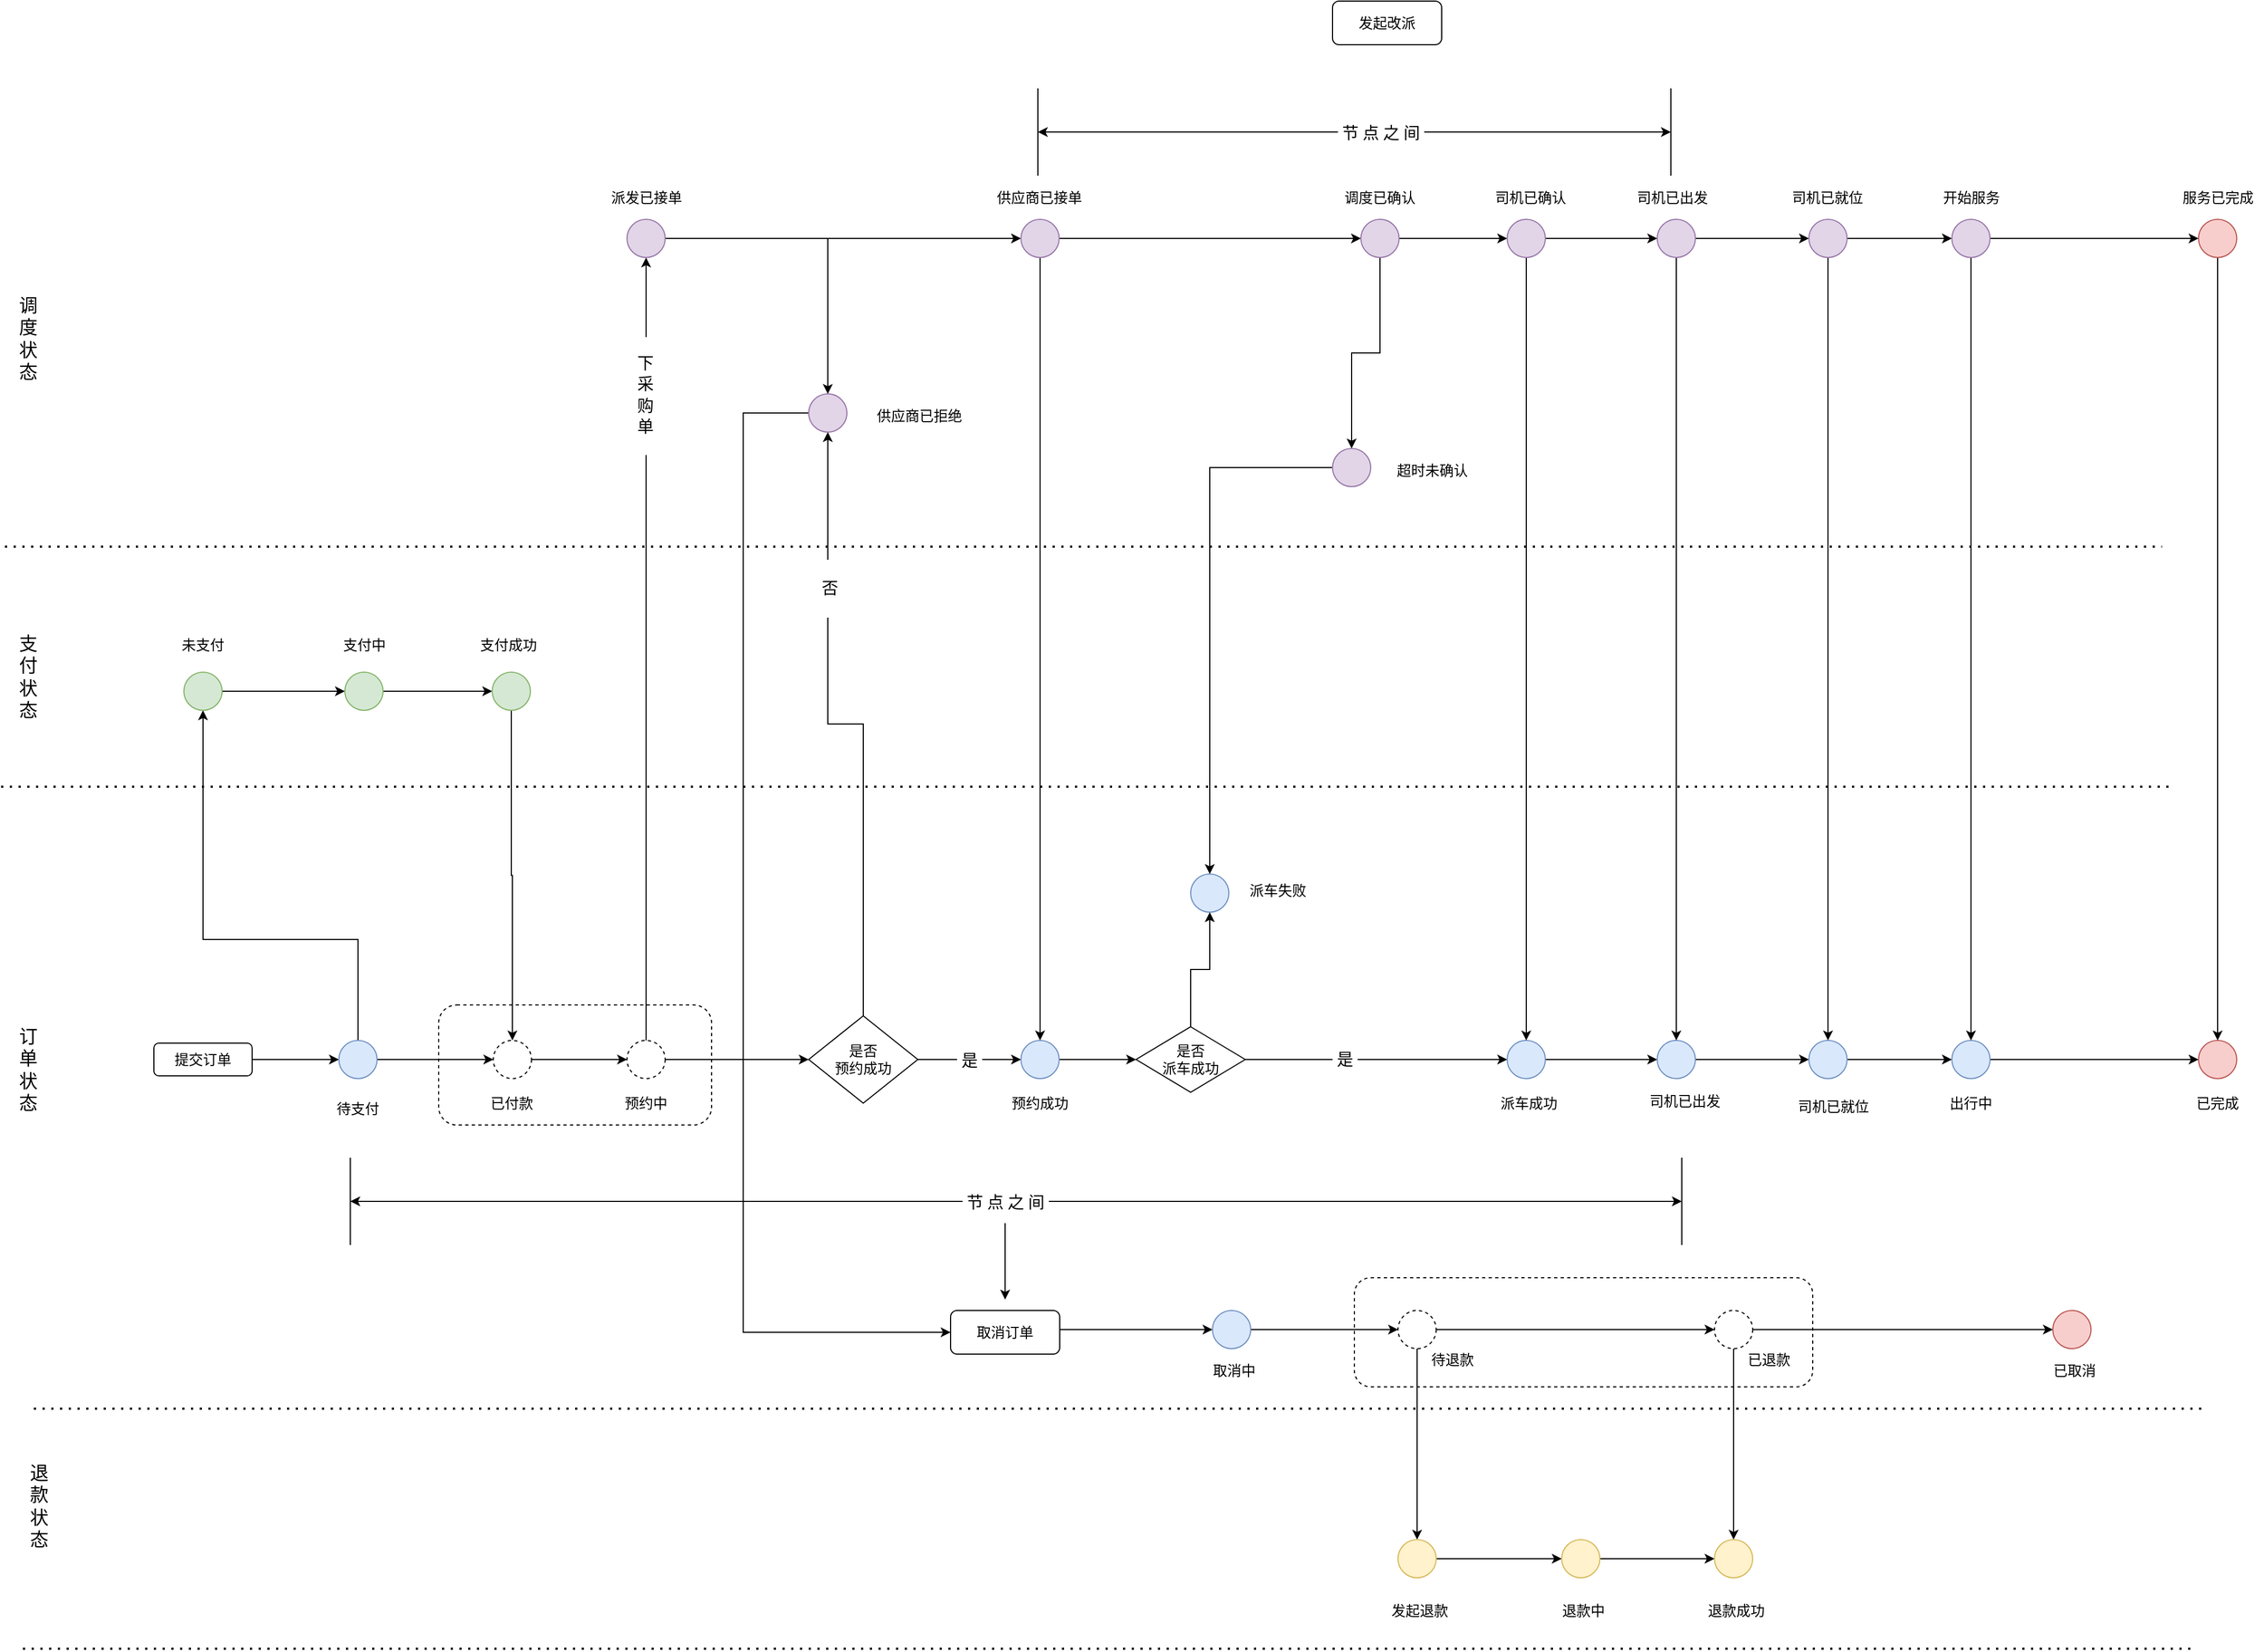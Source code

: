 <mxfile version="20.6.0" type="github">
  <diagram id="PnpnOwg6NZ7rMhOU_OSm" name="第 1 页">
    <mxGraphModel dx="2877" dy="1637" grid="1" gridSize="10" guides="0" tooltips="1" connect="1" arrows="1" fold="1" page="1" pageScale="1" pageWidth="827" pageHeight="1169" math="0" shadow="0">
      <root>
        <mxCell id="0" />
        <mxCell id="1" parent="0" />
        <mxCell id="ntMtaGVzAQOuyrXGlV1f-159" value="" style="rounded=1;whiteSpace=wrap;html=1;dashed=1;fontSize=13;" vertex="1" parent="1">
          <mxGeometry x="1310" y="1180" width="420" height="100" as="geometry" />
        </mxCell>
        <mxCell id="ntMtaGVzAQOuyrXGlV1f-15" value="" style="rounded=1;whiteSpace=wrap;html=1;dashed=1;fontSize=13;" vertex="1" parent="1">
          <mxGeometry x="471" y="930" width="250" height="110" as="geometry" />
        </mxCell>
        <mxCell id="ntMtaGVzAQOuyrXGlV1f-1" value="" style="endArrow=none;dashed=1;html=1;dashPattern=1 3;strokeWidth=2;rounded=0;" edge="1" parent="1">
          <mxGeometry width="50" height="50" relative="1" as="geometry">
            <mxPoint x="73.5" y="510" as="sourcePoint" />
            <mxPoint x="2050" y="510" as="targetPoint" />
          </mxGeometry>
        </mxCell>
        <mxCell id="ntMtaGVzAQOuyrXGlV1f-2" value="" style="endArrow=none;dashed=1;html=1;dashPattern=1 3;strokeWidth=2;rounded=0;" edge="1" parent="1">
          <mxGeometry width="50" height="50" relative="1" as="geometry">
            <mxPoint x="70" y="730" as="sourcePoint" />
            <mxPoint x="2060" y="730" as="targetPoint" />
          </mxGeometry>
        </mxCell>
        <mxCell id="ntMtaGVzAQOuyrXGlV1f-3" value="调度状态" style="text;html=1;strokeColor=none;fillColor=none;align=center;verticalAlign=middle;whiteSpace=wrap;rounded=0;fontSize=17;direction=south;" vertex="1" parent="1">
          <mxGeometry x="80" y="290" width="30" height="60" as="geometry" />
        </mxCell>
        <mxCell id="ntMtaGVzAQOuyrXGlV1f-5" value="支付状态" style="text;html=1;strokeColor=none;fillColor=none;align=center;verticalAlign=middle;whiteSpace=wrap;rounded=0;fontSize=17;direction=south;" vertex="1" parent="1">
          <mxGeometry x="80" y="600" width="30" height="60" as="geometry" />
        </mxCell>
        <mxCell id="ntMtaGVzAQOuyrXGlV1f-6" value="订单状态" style="text;html=1;strokeColor=none;fillColor=none;align=center;verticalAlign=middle;whiteSpace=wrap;rounded=0;fontSize=17;direction=south;" vertex="1" parent="1">
          <mxGeometry x="80" y="960" width="30" height="60" as="geometry" />
        </mxCell>
        <mxCell id="ntMtaGVzAQOuyrXGlV1f-29" style="edgeStyle=orthogonalEdgeStyle;rounded=0;orthogonalLoop=1;jettySize=auto;html=1;exitX=1;exitY=0.5;exitDx=0;exitDy=0;fontSize=13;" edge="1" parent="1" source="ntMtaGVzAQOuyrXGlV1f-8" target="ntMtaGVzAQOuyrXGlV1f-9">
          <mxGeometry relative="1" as="geometry" />
        </mxCell>
        <mxCell id="ntMtaGVzAQOuyrXGlV1f-8" value="提交订单" style="rounded=1;whiteSpace=wrap;html=1;fontSize=13;" vertex="1" parent="1">
          <mxGeometry x="210" y="965" width="90" height="30" as="geometry" />
        </mxCell>
        <mxCell id="ntMtaGVzAQOuyrXGlV1f-30" style="edgeStyle=orthogonalEdgeStyle;rounded=0;orthogonalLoop=1;jettySize=auto;html=1;entryX=0;entryY=0.5;entryDx=0;entryDy=0;fontSize=13;" edge="1" parent="1" source="ntMtaGVzAQOuyrXGlV1f-9" target="ntMtaGVzAQOuyrXGlV1f-11">
          <mxGeometry relative="1" as="geometry" />
        </mxCell>
        <mxCell id="ntMtaGVzAQOuyrXGlV1f-60" style="edgeStyle=orthogonalEdgeStyle;rounded=0;orthogonalLoop=1;jettySize=auto;html=1;entryX=0.5;entryY=1;entryDx=0;entryDy=0;fontSize=15;" edge="1" parent="1" source="ntMtaGVzAQOuyrXGlV1f-9" target="ntMtaGVzAQOuyrXGlV1f-58">
          <mxGeometry relative="1" as="geometry">
            <Array as="points">
              <mxPoint x="397" y="870" />
              <mxPoint x="255" y="870" />
            </Array>
          </mxGeometry>
        </mxCell>
        <mxCell id="ntMtaGVzAQOuyrXGlV1f-9" value="" style="ellipse;whiteSpace=wrap;html=1;aspect=fixed;fontSize=13;fillColor=#dae8fc;strokeColor=#6c8ebf;" vertex="1" parent="1">
          <mxGeometry x="379.5" y="962.5" width="35" height="35" as="geometry" />
        </mxCell>
        <mxCell id="ntMtaGVzAQOuyrXGlV1f-32" style="edgeStyle=orthogonalEdgeStyle;rounded=0;orthogonalLoop=1;jettySize=auto;html=1;entryX=0;entryY=0.5;entryDx=0;entryDy=0;fontSize=13;" edge="1" parent="1" source="ntMtaGVzAQOuyrXGlV1f-11" target="ntMtaGVzAQOuyrXGlV1f-12">
          <mxGeometry relative="1" as="geometry" />
        </mxCell>
        <mxCell id="ntMtaGVzAQOuyrXGlV1f-11" value="" style="ellipse;whiteSpace=wrap;html=1;aspect=fixed;fontSize=13;dashed=1;" vertex="1" parent="1">
          <mxGeometry x="521" y="962.5" width="35" height="35" as="geometry" />
        </mxCell>
        <mxCell id="ntMtaGVzAQOuyrXGlV1f-34" style="edgeStyle=orthogonalEdgeStyle;rounded=0;orthogonalLoop=1;jettySize=auto;html=1;fontSize=13;entryX=0;entryY=0.5;entryDx=0;entryDy=0;" edge="1" parent="1" source="ntMtaGVzAQOuyrXGlV1f-12" target="ntMtaGVzAQOuyrXGlV1f-19">
          <mxGeometry relative="1" as="geometry">
            <mxPoint x="780" y="980.5" as="targetPoint" />
          </mxGeometry>
        </mxCell>
        <mxCell id="ntMtaGVzAQOuyrXGlV1f-72" style="edgeStyle=orthogonalEdgeStyle;rounded=0;orthogonalLoop=1;jettySize=auto;html=1;entryX=0.5;entryY=1;entryDx=0;entryDy=0;fontSize=15;" edge="1" parent="1" source="ntMtaGVzAQOuyrXGlV1f-12" target="ntMtaGVzAQOuyrXGlV1f-70">
          <mxGeometry relative="1" as="geometry" />
        </mxCell>
        <mxCell id="ntMtaGVzAQOuyrXGlV1f-96" value="&lt;p style=&quot;line-height: 130%;&quot;&gt;下&lt;br&gt;采&lt;br&gt;购&lt;br&gt;单&lt;/p&gt;" style="edgeLabel;html=1;align=center;verticalAlign=middle;resizable=0;points=[];fontSize=15;fontFamily=Lucida Console;" vertex="1" connectable="0" parent="ntMtaGVzAQOuyrXGlV1f-72">
          <mxGeometry x="0.652" y="-4" relative="1" as="geometry">
            <mxPoint x="-5" y="1" as="offset" />
          </mxGeometry>
        </mxCell>
        <mxCell id="ntMtaGVzAQOuyrXGlV1f-12" value="" style="ellipse;whiteSpace=wrap;html=1;aspect=fixed;fontSize=13;dashed=1;" vertex="1" parent="1">
          <mxGeometry x="643.5" y="962.5" width="35" height="35" as="geometry" />
        </mxCell>
        <mxCell id="ntMtaGVzAQOuyrXGlV1f-35" style="edgeStyle=orthogonalEdgeStyle;rounded=0;orthogonalLoop=1;jettySize=auto;html=1;entryX=0;entryY=0.5;entryDx=0;entryDy=0;fontSize=13;" edge="1" parent="1" source="ntMtaGVzAQOuyrXGlV1f-19" target="ntMtaGVzAQOuyrXGlV1f-23">
          <mxGeometry relative="1" as="geometry" />
        </mxCell>
        <mxCell id="ntMtaGVzAQOuyrXGlV1f-36" value="&amp;nbsp;是&amp;nbsp;" style="edgeLabel;html=1;align=center;verticalAlign=middle;resizable=0;points=[];fontSize=15;" vertex="1" connectable="0" parent="ntMtaGVzAQOuyrXGlV1f-35">
          <mxGeometry x="-0.32" y="-4" relative="1" as="geometry">
            <mxPoint x="15" y="-4" as="offset" />
          </mxGeometry>
        </mxCell>
        <mxCell id="ntMtaGVzAQOuyrXGlV1f-118" style="edgeStyle=orthogonalEdgeStyle;rounded=0;orthogonalLoop=1;jettySize=auto;html=1;entryX=0.5;entryY=1;entryDx=0;entryDy=0;fontFamily=Lucida Console;fontSize=15;" edge="1" parent="1" source="ntMtaGVzAQOuyrXGlV1f-19" target="ntMtaGVzAQOuyrXGlV1f-117">
          <mxGeometry relative="1" as="geometry" />
        </mxCell>
        <mxCell id="ntMtaGVzAQOuyrXGlV1f-120" value="&lt;p style=&quot;line-height: 150%;&quot;&gt;否&lt;/p&gt;" style="edgeLabel;html=1;align=center;verticalAlign=middle;resizable=0;points=[];fontSize=15;fontFamily=Lucida Console;" vertex="1" connectable="0" parent="ntMtaGVzAQOuyrXGlV1f-118">
          <mxGeometry x="0.203" y="-1" relative="1" as="geometry">
            <mxPoint y="-83" as="offset" />
          </mxGeometry>
        </mxCell>
        <mxCell id="ntMtaGVzAQOuyrXGlV1f-19" value="是否&lt;br&gt;预约成功" style="rhombus;whiteSpace=wrap;html=1;fontSize=13;" vertex="1" parent="1">
          <mxGeometry x="810" y="940" width="100" height="80" as="geometry" />
        </mxCell>
        <mxCell id="ntMtaGVzAQOuyrXGlV1f-38" value="" style="edgeStyle=orthogonalEdgeStyle;rounded=0;orthogonalLoop=1;jettySize=auto;html=1;fontSize=15;entryX=0;entryY=0.5;entryDx=0;entryDy=0;" edge="1" parent="1" source="ntMtaGVzAQOuyrXGlV1f-23" target="ntMtaGVzAQOuyrXGlV1f-39">
          <mxGeometry relative="1" as="geometry">
            <mxPoint x="1127" y="980" as="targetPoint" />
          </mxGeometry>
        </mxCell>
        <mxCell id="ntMtaGVzAQOuyrXGlV1f-23" value="" style="ellipse;whiteSpace=wrap;html=1;aspect=fixed;fontSize=13;fillColor=#dae8fc;strokeColor=#6c8ebf;" vertex="1" parent="1">
          <mxGeometry x="1004.5" y="962.5" width="35" height="35" as="geometry" />
        </mxCell>
        <mxCell id="ntMtaGVzAQOuyrXGlV1f-25" value="待支付" style="text;html=1;strokeColor=none;fillColor=none;align=center;verticalAlign=middle;whiteSpace=wrap;rounded=0;fontSize=13;" vertex="1" parent="1">
          <mxGeometry x="367" y="1010" width="60" height="30" as="geometry" />
        </mxCell>
        <mxCell id="ntMtaGVzAQOuyrXGlV1f-26" value="已付款" style="text;html=1;strokeColor=none;fillColor=none;align=center;verticalAlign=middle;whiteSpace=wrap;rounded=0;fontSize=13;" vertex="1" parent="1">
          <mxGeometry x="507.5" y="1005" width="60" height="30" as="geometry" />
        </mxCell>
        <mxCell id="ntMtaGVzAQOuyrXGlV1f-27" value="预约中" style="text;html=1;strokeColor=none;fillColor=none;align=center;verticalAlign=middle;whiteSpace=wrap;rounded=0;fontSize=13;" vertex="1" parent="1">
          <mxGeometry x="631" y="1005" width="60" height="30" as="geometry" />
        </mxCell>
        <mxCell id="ntMtaGVzAQOuyrXGlV1f-28" value="预约成功" style="text;html=1;strokeColor=none;fillColor=none;align=center;verticalAlign=middle;whiteSpace=wrap;rounded=0;fontSize=13;" vertex="1" parent="1">
          <mxGeometry x="992" y="1005" width="60" height="30" as="geometry" />
        </mxCell>
        <mxCell id="ntMtaGVzAQOuyrXGlV1f-42" style="edgeStyle=orthogonalEdgeStyle;rounded=0;orthogonalLoop=1;jettySize=auto;html=1;exitX=1;exitY=0.5;exitDx=0;exitDy=0;entryX=0;entryY=0.5;entryDx=0;entryDy=0;fontSize=15;" edge="1" parent="1" source="ntMtaGVzAQOuyrXGlV1f-39" target="ntMtaGVzAQOuyrXGlV1f-40">
          <mxGeometry relative="1" as="geometry">
            <Array as="points">
              <mxPoint x="1280" y="980" />
              <mxPoint x="1280" y="980" />
            </Array>
          </mxGeometry>
        </mxCell>
        <mxCell id="ntMtaGVzAQOuyrXGlV1f-57" value="&amp;nbsp;是&amp;nbsp;" style="edgeLabel;html=1;align=center;verticalAlign=middle;resizable=0;points=[];fontSize=15;" vertex="1" connectable="0" parent="ntMtaGVzAQOuyrXGlV1f-42">
          <mxGeometry x="-0.242" y="1" relative="1" as="geometry">
            <mxPoint as="offset" />
          </mxGeometry>
        </mxCell>
        <mxCell id="ntMtaGVzAQOuyrXGlV1f-172" value="" style="edgeStyle=orthogonalEdgeStyle;rounded=0;orthogonalLoop=1;jettySize=auto;html=1;fontFamily=Lucida Console;fontSize=15;entryX=0.5;entryY=1;entryDx=0;entryDy=0;" edge="1" parent="1" source="ntMtaGVzAQOuyrXGlV1f-39" target="ntMtaGVzAQOuyrXGlV1f-165">
          <mxGeometry relative="1" as="geometry">
            <mxPoint x="1170" y="930" as="targetPoint" />
          </mxGeometry>
        </mxCell>
        <mxCell id="ntMtaGVzAQOuyrXGlV1f-39" value="是否&lt;br&gt;派车成功" style="rhombus;whiteSpace=wrap;html=1;fontSize=13;" vertex="1" parent="1">
          <mxGeometry x="1110" y="950" width="100" height="60" as="geometry" />
        </mxCell>
        <mxCell id="ntMtaGVzAQOuyrXGlV1f-53" style="edgeStyle=orthogonalEdgeStyle;rounded=0;orthogonalLoop=1;jettySize=auto;html=1;entryX=0;entryY=0.5;entryDx=0;entryDy=0;fontSize=15;" edge="1" parent="1" source="ntMtaGVzAQOuyrXGlV1f-40" target="ntMtaGVzAQOuyrXGlV1f-45">
          <mxGeometry relative="1" as="geometry" />
        </mxCell>
        <mxCell id="ntMtaGVzAQOuyrXGlV1f-40" value="" style="ellipse;whiteSpace=wrap;html=1;aspect=fixed;fontSize=13;fillColor=#dae8fc;strokeColor=#6c8ebf;" vertex="1" parent="1">
          <mxGeometry x="1450" y="962.5" width="35" height="35" as="geometry" />
        </mxCell>
        <mxCell id="ntMtaGVzAQOuyrXGlV1f-41" value="派车成功" style="text;html=1;strokeColor=none;fillColor=none;align=center;verticalAlign=middle;whiteSpace=wrap;rounded=0;fontSize=13;" vertex="1" parent="1">
          <mxGeometry x="1440" y="1005" width="60" height="30" as="geometry" />
        </mxCell>
        <mxCell id="ntMtaGVzAQOuyrXGlV1f-54" style="edgeStyle=orthogonalEdgeStyle;rounded=0;orthogonalLoop=1;jettySize=auto;html=1;entryX=0;entryY=0.5;entryDx=0;entryDy=0;fontSize=15;" edge="1" parent="1" source="ntMtaGVzAQOuyrXGlV1f-45" target="ntMtaGVzAQOuyrXGlV1f-47">
          <mxGeometry relative="1" as="geometry" />
        </mxCell>
        <mxCell id="ntMtaGVzAQOuyrXGlV1f-45" value="" style="ellipse;whiteSpace=wrap;html=1;aspect=fixed;fontSize=13;fillColor=#dae8fc;strokeColor=#6c8ebf;" vertex="1" parent="1">
          <mxGeometry x="1587.5" y="962.5" width="35" height="35" as="geometry" />
        </mxCell>
        <mxCell id="ntMtaGVzAQOuyrXGlV1f-46" value="司机已出发" style="text;html=1;strokeColor=none;fillColor=none;align=center;verticalAlign=middle;whiteSpace=wrap;rounded=0;fontSize=13;" vertex="1" parent="1">
          <mxGeometry x="1575" y="1005" width="76" height="25" as="geometry" />
        </mxCell>
        <mxCell id="ntMtaGVzAQOuyrXGlV1f-55" style="edgeStyle=orthogonalEdgeStyle;rounded=0;orthogonalLoop=1;jettySize=auto;html=1;entryX=0;entryY=0.5;entryDx=0;entryDy=0;fontSize=15;" edge="1" parent="1" source="ntMtaGVzAQOuyrXGlV1f-47" target="ntMtaGVzAQOuyrXGlV1f-49">
          <mxGeometry relative="1" as="geometry" />
        </mxCell>
        <mxCell id="ntMtaGVzAQOuyrXGlV1f-47" value="" style="ellipse;whiteSpace=wrap;html=1;aspect=fixed;fontSize=13;fillColor=#dae8fc;strokeColor=#6c8ebf;" vertex="1" parent="1">
          <mxGeometry x="1726.5" y="962.5" width="35" height="35" as="geometry" />
        </mxCell>
        <mxCell id="ntMtaGVzAQOuyrXGlV1f-48" value="司机已就位" style="text;html=1;strokeColor=none;fillColor=none;align=center;verticalAlign=middle;whiteSpace=wrap;rounded=0;fontSize=13;" vertex="1" parent="1">
          <mxGeometry x="1714" y="1005" width="70" height="35" as="geometry" />
        </mxCell>
        <mxCell id="ntMtaGVzAQOuyrXGlV1f-56" style="edgeStyle=orthogonalEdgeStyle;rounded=0;orthogonalLoop=1;jettySize=auto;html=1;entryX=0;entryY=0.5;entryDx=0;entryDy=0;fontSize=15;" edge="1" parent="1" source="ntMtaGVzAQOuyrXGlV1f-49" target="ntMtaGVzAQOuyrXGlV1f-51">
          <mxGeometry relative="1" as="geometry" />
        </mxCell>
        <mxCell id="ntMtaGVzAQOuyrXGlV1f-49" value="" style="ellipse;whiteSpace=wrap;html=1;aspect=fixed;fontSize=13;fillColor=#dae8fc;strokeColor=#6c8ebf;" vertex="1" parent="1">
          <mxGeometry x="1857.5" y="962.5" width="35" height="35" as="geometry" />
        </mxCell>
        <mxCell id="ntMtaGVzAQOuyrXGlV1f-50" value="出行中" style="text;html=1;strokeColor=none;fillColor=none;align=center;verticalAlign=middle;whiteSpace=wrap;rounded=0;fontSize=13;" vertex="1" parent="1">
          <mxGeometry x="1845" y="1005" width="60" height="30" as="geometry" />
        </mxCell>
        <mxCell id="ntMtaGVzAQOuyrXGlV1f-51" value="" style="ellipse;whiteSpace=wrap;html=1;aspect=fixed;fontSize=13;fillColor=#f8cecc;strokeColor=#b85450;" vertex="1" parent="1">
          <mxGeometry x="2083.5" y="962.5" width="35" height="35" as="geometry" />
        </mxCell>
        <mxCell id="ntMtaGVzAQOuyrXGlV1f-52" value="已完成" style="text;html=1;strokeColor=none;fillColor=none;align=center;verticalAlign=middle;whiteSpace=wrap;rounded=0;fontSize=13;" vertex="1" parent="1">
          <mxGeometry x="2071" y="1005" width="60" height="30" as="geometry" />
        </mxCell>
        <mxCell id="ntMtaGVzAQOuyrXGlV1f-67" style="edgeStyle=orthogonalEdgeStyle;rounded=0;orthogonalLoop=1;jettySize=auto;html=1;exitX=1;exitY=0.5;exitDx=0;exitDy=0;entryX=0;entryY=0.5;entryDx=0;entryDy=0;fontSize=15;" edge="1" parent="1" source="ntMtaGVzAQOuyrXGlV1f-58" target="ntMtaGVzAQOuyrXGlV1f-63">
          <mxGeometry relative="1" as="geometry" />
        </mxCell>
        <mxCell id="ntMtaGVzAQOuyrXGlV1f-58" value="" style="ellipse;whiteSpace=wrap;html=1;aspect=fixed;fontSize=13;fillColor=#d5e8d4;strokeColor=#82b366;" vertex="1" parent="1">
          <mxGeometry x="237.5" y="625" width="35" height="35" as="geometry" />
        </mxCell>
        <mxCell id="ntMtaGVzAQOuyrXGlV1f-59" value="未支付" style="text;html=1;strokeColor=none;fillColor=none;align=center;verticalAlign=middle;whiteSpace=wrap;rounded=0;fontSize=13;" vertex="1" parent="1">
          <mxGeometry x="225" y="585" width="60" height="30" as="geometry" />
        </mxCell>
        <mxCell id="ntMtaGVzAQOuyrXGlV1f-68" style="edgeStyle=orthogonalEdgeStyle;rounded=0;orthogonalLoop=1;jettySize=auto;html=1;entryX=0;entryY=0.5;entryDx=0;entryDy=0;fontSize=15;" edge="1" parent="1" source="ntMtaGVzAQOuyrXGlV1f-63" target="ntMtaGVzAQOuyrXGlV1f-64">
          <mxGeometry relative="1" as="geometry" />
        </mxCell>
        <mxCell id="ntMtaGVzAQOuyrXGlV1f-63" value="" style="ellipse;whiteSpace=wrap;html=1;aspect=fixed;fontSize=13;fillColor=#d5e8d4;strokeColor=#82b366;" vertex="1" parent="1">
          <mxGeometry x="385" y="625" width="35" height="35" as="geometry" />
        </mxCell>
        <mxCell id="ntMtaGVzAQOuyrXGlV1f-69" style="edgeStyle=orthogonalEdgeStyle;rounded=0;orthogonalLoop=1;jettySize=auto;html=1;entryX=0.5;entryY=0;entryDx=0;entryDy=0;fontSize=15;" edge="1" parent="1" source="ntMtaGVzAQOuyrXGlV1f-64" target="ntMtaGVzAQOuyrXGlV1f-11">
          <mxGeometry relative="1" as="geometry" />
        </mxCell>
        <mxCell id="ntMtaGVzAQOuyrXGlV1f-64" value="" style="ellipse;whiteSpace=wrap;html=1;aspect=fixed;fontSize=13;fillColor=#d5e8d4;strokeColor=#82b366;" vertex="1" parent="1">
          <mxGeometry x="520" y="625" width="35" height="35" as="geometry" />
        </mxCell>
        <mxCell id="ntMtaGVzAQOuyrXGlV1f-65" value="支付中" style="text;html=1;strokeColor=none;fillColor=none;align=center;verticalAlign=middle;whiteSpace=wrap;rounded=0;fontSize=13;" vertex="1" parent="1">
          <mxGeometry x="372.5" y="585" width="60" height="30" as="geometry" />
        </mxCell>
        <mxCell id="ntMtaGVzAQOuyrXGlV1f-66" value="支付成功" style="text;html=1;strokeColor=none;fillColor=none;align=center;verticalAlign=middle;whiteSpace=wrap;rounded=0;fontSize=13;" vertex="1" parent="1">
          <mxGeometry x="505" y="585" width="60" height="30" as="geometry" />
        </mxCell>
        <mxCell id="ntMtaGVzAQOuyrXGlV1f-98" style="edgeStyle=orthogonalEdgeStyle;rounded=0;orthogonalLoop=1;jettySize=auto;html=1;exitX=1;exitY=0.5;exitDx=0;exitDy=0;entryX=0;entryY=0.5;entryDx=0;entryDy=0;fontFamily=Lucida Console;fontSize=15;" edge="1" parent="1" source="ntMtaGVzAQOuyrXGlV1f-70" target="ntMtaGVzAQOuyrXGlV1f-75">
          <mxGeometry relative="1" as="geometry" />
        </mxCell>
        <mxCell id="ntMtaGVzAQOuyrXGlV1f-119" style="edgeStyle=orthogonalEdgeStyle;rounded=0;orthogonalLoop=1;jettySize=auto;html=1;fontFamily=Lucida Console;fontSize=15;" edge="1" parent="1" source="ntMtaGVzAQOuyrXGlV1f-70" target="ntMtaGVzAQOuyrXGlV1f-117">
          <mxGeometry relative="1" as="geometry" />
        </mxCell>
        <mxCell id="ntMtaGVzAQOuyrXGlV1f-70" value="" style="ellipse;whiteSpace=wrap;html=1;aspect=fixed;fontSize=13;fillColor=#e1d5e7;strokeColor=#9673a6;" vertex="1" parent="1">
          <mxGeometry x="643.5" y="210" width="35" height="35" as="geometry" />
        </mxCell>
        <mxCell id="ntMtaGVzAQOuyrXGlV1f-78" style="edgeStyle=orthogonalEdgeStyle;rounded=0;orthogonalLoop=1;jettySize=auto;html=1;fontSize=17;" edge="1" parent="1" source="ntMtaGVzAQOuyrXGlV1f-75" target="ntMtaGVzAQOuyrXGlV1f-23">
          <mxGeometry relative="1" as="geometry" />
        </mxCell>
        <mxCell id="ntMtaGVzAQOuyrXGlV1f-99" style="edgeStyle=orthogonalEdgeStyle;rounded=0;orthogonalLoop=1;jettySize=auto;html=1;entryX=0;entryY=0.5;entryDx=0;entryDy=0;fontFamily=Lucida Console;fontSize=15;" edge="1" parent="1" source="ntMtaGVzAQOuyrXGlV1f-75" target="ntMtaGVzAQOuyrXGlV1f-79">
          <mxGeometry relative="1" as="geometry" />
        </mxCell>
        <mxCell id="ntMtaGVzAQOuyrXGlV1f-75" value="" style="ellipse;whiteSpace=wrap;html=1;aspect=fixed;fontSize=13;fillColor=#e1d5e7;strokeColor=#9673a6;" vertex="1" parent="1">
          <mxGeometry x="1004.5" y="210" width="35" height="35" as="geometry" />
        </mxCell>
        <mxCell id="ntMtaGVzAQOuyrXGlV1f-175" style="edgeStyle=orthogonalEdgeStyle;rounded=0;orthogonalLoop=1;jettySize=auto;html=1;entryX=0.5;entryY=0;entryDx=0;entryDy=0;fontFamily=Lucida Console;fontSize=15;" edge="1" parent="1" source="ntMtaGVzAQOuyrXGlV1f-79" target="ntMtaGVzAQOuyrXGlV1f-174">
          <mxGeometry relative="1" as="geometry" />
        </mxCell>
        <mxCell id="ntMtaGVzAQOuyrXGlV1f-186" style="edgeStyle=orthogonalEdgeStyle;rounded=0;orthogonalLoop=1;jettySize=auto;html=1;entryX=0;entryY=0.5;entryDx=0;entryDy=0;fontFamily=Lucida Console;fontSize=15;" edge="1" parent="1" source="ntMtaGVzAQOuyrXGlV1f-79" target="ntMtaGVzAQOuyrXGlV1f-183">
          <mxGeometry relative="1" as="geometry" />
        </mxCell>
        <mxCell id="ntMtaGVzAQOuyrXGlV1f-79" value="" style="ellipse;whiteSpace=wrap;html=1;aspect=fixed;fontSize=13;fillColor=#e1d5e7;strokeColor=#9673a6;" vertex="1" parent="1">
          <mxGeometry x="1316" y="210" width="35" height="35" as="geometry" />
        </mxCell>
        <mxCell id="ntMtaGVzAQOuyrXGlV1f-91" style="edgeStyle=orthogonalEdgeStyle;rounded=0;orthogonalLoop=1;jettySize=auto;html=1;entryX=0.5;entryY=0;entryDx=0;entryDy=0;fontSize=17;" edge="1" parent="1" source="ntMtaGVzAQOuyrXGlV1f-80" target="ntMtaGVzAQOuyrXGlV1f-45">
          <mxGeometry relative="1" as="geometry" />
        </mxCell>
        <mxCell id="ntMtaGVzAQOuyrXGlV1f-101" style="edgeStyle=orthogonalEdgeStyle;rounded=0;orthogonalLoop=1;jettySize=auto;html=1;fontFamily=Lucida Console;fontSize=15;" edge="1" parent="1" source="ntMtaGVzAQOuyrXGlV1f-80" target="ntMtaGVzAQOuyrXGlV1f-81">
          <mxGeometry relative="1" as="geometry" />
        </mxCell>
        <mxCell id="ntMtaGVzAQOuyrXGlV1f-80" value="" style="ellipse;whiteSpace=wrap;html=1;aspect=fixed;fontSize=13;fillColor=#e1d5e7;strokeColor=#9673a6;" vertex="1" parent="1">
          <mxGeometry x="1587.5" y="210" width="35" height="35" as="geometry" />
        </mxCell>
        <mxCell id="ntMtaGVzAQOuyrXGlV1f-92" style="edgeStyle=orthogonalEdgeStyle;rounded=0;orthogonalLoop=1;jettySize=auto;html=1;entryX=0.5;entryY=0;entryDx=0;entryDy=0;fontSize=17;" edge="1" parent="1" source="ntMtaGVzAQOuyrXGlV1f-81" target="ntMtaGVzAQOuyrXGlV1f-47">
          <mxGeometry relative="1" as="geometry" />
        </mxCell>
        <mxCell id="ntMtaGVzAQOuyrXGlV1f-102" style="edgeStyle=orthogonalEdgeStyle;rounded=0;orthogonalLoop=1;jettySize=auto;html=1;entryX=0;entryY=0.5;entryDx=0;entryDy=0;fontFamily=Lucida Console;fontSize=15;" edge="1" parent="1" source="ntMtaGVzAQOuyrXGlV1f-81" target="ntMtaGVzAQOuyrXGlV1f-82">
          <mxGeometry relative="1" as="geometry" />
        </mxCell>
        <mxCell id="ntMtaGVzAQOuyrXGlV1f-81" value="" style="ellipse;whiteSpace=wrap;html=1;aspect=fixed;fontSize=13;fillColor=#e1d5e7;strokeColor=#9673a6;" vertex="1" parent="1">
          <mxGeometry x="1726.5" y="210" width="35" height="35" as="geometry" />
        </mxCell>
        <mxCell id="ntMtaGVzAQOuyrXGlV1f-93" style="edgeStyle=orthogonalEdgeStyle;rounded=0;orthogonalLoop=1;jettySize=auto;html=1;entryX=0.5;entryY=0;entryDx=0;entryDy=0;fontSize=17;" edge="1" parent="1" source="ntMtaGVzAQOuyrXGlV1f-82" target="ntMtaGVzAQOuyrXGlV1f-49">
          <mxGeometry relative="1" as="geometry" />
        </mxCell>
        <mxCell id="ntMtaGVzAQOuyrXGlV1f-103" style="edgeStyle=orthogonalEdgeStyle;rounded=0;orthogonalLoop=1;jettySize=auto;html=1;entryX=0;entryY=0.5;entryDx=0;entryDy=0;fontFamily=Lucida Console;fontSize=15;" edge="1" parent="1" source="ntMtaGVzAQOuyrXGlV1f-82" target="ntMtaGVzAQOuyrXGlV1f-83">
          <mxGeometry relative="1" as="geometry" />
        </mxCell>
        <mxCell id="ntMtaGVzAQOuyrXGlV1f-82" value="" style="ellipse;whiteSpace=wrap;html=1;aspect=fixed;fontSize=13;fillColor=#e1d5e7;strokeColor=#9673a6;" vertex="1" parent="1">
          <mxGeometry x="1857.5" y="210" width="35" height="35" as="geometry" />
        </mxCell>
        <mxCell id="ntMtaGVzAQOuyrXGlV1f-94" style="edgeStyle=orthogonalEdgeStyle;rounded=0;orthogonalLoop=1;jettySize=auto;html=1;entryX=0.5;entryY=0;entryDx=0;entryDy=0;fontSize=17;" edge="1" parent="1" source="ntMtaGVzAQOuyrXGlV1f-83" target="ntMtaGVzAQOuyrXGlV1f-51">
          <mxGeometry relative="1" as="geometry" />
        </mxCell>
        <mxCell id="ntMtaGVzAQOuyrXGlV1f-83" value="" style="ellipse;whiteSpace=wrap;html=1;aspect=fixed;fontSize=13;fillColor=#f8cecc;strokeColor=#b85450;" vertex="1" parent="1">
          <mxGeometry x="2083.5" y="210" width="35" height="35" as="geometry" />
        </mxCell>
        <mxCell id="ntMtaGVzAQOuyrXGlV1f-85" value="调度已确认" style="text;html=1;strokeColor=none;fillColor=none;align=center;verticalAlign=middle;whiteSpace=wrap;rounded=0;fontSize=13;" vertex="1" parent="1">
          <mxGeometry x="1292.25" y="180" width="82.5" height="20" as="geometry" />
        </mxCell>
        <mxCell id="ntMtaGVzAQOuyrXGlV1f-86" value="司机已出发" style="text;html=1;strokeColor=none;fillColor=none;align=center;verticalAlign=middle;whiteSpace=wrap;rounded=0;fontSize=13;" vertex="1" parent="1">
          <mxGeometry x="1560" y="180" width="82.5" height="20" as="geometry" />
        </mxCell>
        <mxCell id="ntMtaGVzAQOuyrXGlV1f-87" value="司机已就位" style="text;html=1;strokeColor=none;fillColor=none;align=center;verticalAlign=middle;whiteSpace=wrap;rounded=0;fontSize=13;" vertex="1" parent="1">
          <mxGeometry x="1701.5" y="180" width="82.5" height="20" as="geometry" />
        </mxCell>
        <mxCell id="ntMtaGVzAQOuyrXGlV1f-88" value="开始服务" style="text;html=1;strokeColor=none;fillColor=none;align=center;verticalAlign=middle;whiteSpace=wrap;rounded=0;fontSize=13;" vertex="1" parent="1">
          <mxGeometry x="1833.75" y="180" width="82.5" height="20" as="geometry" />
        </mxCell>
        <mxCell id="ntMtaGVzAQOuyrXGlV1f-89" value="服务已完成" style="text;html=1;strokeColor=none;fillColor=none;align=center;verticalAlign=middle;whiteSpace=wrap;rounded=0;fontSize=13;" vertex="1" parent="1">
          <mxGeometry x="2059.75" y="180" width="82.5" height="20" as="geometry" />
        </mxCell>
        <mxCell id="ntMtaGVzAQOuyrXGlV1f-97" value="派发已接单" style="text;html=1;strokeColor=none;fillColor=none;align=center;verticalAlign=middle;whiteSpace=wrap;rounded=0;fontSize=13;fontFamily=Lucida Console;" vertex="1" parent="1">
          <mxGeometry x="620" y="180" width="82.5" height="20" as="geometry" />
        </mxCell>
        <mxCell id="ntMtaGVzAQOuyrXGlV1f-105" value="供应商已接单" style="text;html=1;strokeColor=none;fillColor=none;align=center;verticalAlign=middle;whiteSpace=wrap;rounded=0;fontSize=13;fontFamily=Lucida Console;" vertex="1" parent="1">
          <mxGeometry x="980" y="180" width="82.5" height="20" as="geometry" />
        </mxCell>
        <mxCell id="ntMtaGVzAQOuyrXGlV1f-108" value="供应商已拒绝" style="text;html=1;strokeColor=none;fillColor=none;align=center;verticalAlign=middle;whiteSpace=wrap;rounded=0;fontSize=13;fontFamily=Lucida Console;" vertex="1" parent="1">
          <mxGeometry x="870" y="380" width="82.5" height="20" as="geometry" />
        </mxCell>
        <mxCell id="ntMtaGVzAQOuyrXGlV1f-122" style="edgeStyle=orthogonalEdgeStyle;rounded=0;orthogonalLoop=1;jettySize=auto;html=1;fontFamily=Lucida Console;fontSize=15;entryX=0;entryY=0.5;entryDx=0;entryDy=0;" edge="1" parent="1" source="ntMtaGVzAQOuyrXGlV1f-117" target="ntMtaGVzAQOuyrXGlV1f-127">
          <mxGeometry relative="1" as="geometry">
            <mxPoint x="758" y="1190" as="targetPoint" />
            <Array as="points">
              <mxPoint x="750" y="388" />
              <mxPoint x="750" y="1230" />
            </Array>
          </mxGeometry>
        </mxCell>
        <mxCell id="ntMtaGVzAQOuyrXGlV1f-117" value="" style="ellipse;whiteSpace=wrap;html=1;aspect=fixed;fontSize=13;fillColor=#e1d5e7;strokeColor=#9673a6;" vertex="1" parent="1">
          <mxGeometry x="810" y="370" width="35" height="35" as="geometry" />
        </mxCell>
        <mxCell id="ntMtaGVzAQOuyrXGlV1f-123" value="" style="endArrow=none;html=1;rounded=0;fontFamily=Lucida Console;fontSize=15;" edge="1" parent="1">
          <mxGeometry width="50" height="50" relative="1" as="geometry">
            <mxPoint x="390" y="1150" as="sourcePoint" />
            <mxPoint x="390" y="1070" as="targetPoint" />
          </mxGeometry>
        </mxCell>
        <mxCell id="ntMtaGVzAQOuyrXGlV1f-124" value="" style="endArrow=none;html=1;rounded=0;fontFamily=Lucida Console;fontSize=15;" edge="1" parent="1">
          <mxGeometry width="50" height="50" relative="1" as="geometry">
            <mxPoint x="1610" y="1150" as="sourcePoint" />
            <mxPoint x="1610" y="1070" as="targetPoint" />
          </mxGeometry>
        </mxCell>
        <mxCell id="ntMtaGVzAQOuyrXGlV1f-126" value="" style="endArrow=classic;startArrow=classic;html=1;rounded=0;fontFamily=Lucida Console;fontSize=15;" edge="1" parent="1">
          <mxGeometry width="50" height="50" relative="1" as="geometry">
            <mxPoint x="390" y="1110" as="sourcePoint" />
            <mxPoint x="1610" y="1110" as="targetPoint" />
          </mxGeometry>
        </mxCell>
        <mxCell id="ntMtaGVzAQOuyrXGlV1f-128" value="&amp;nbsp;节 点 之 间&amp;nbsp;" style="edgeLabel;html=1;align=center;verticalAlign=middle;resizable=0;points=[];fontSize=15;fontFamily=Lucida Console;spacingLeft=9;spacingRight=9;" vertex="1" connectable="0" parent="ntMtaGVzAQOuyrXGlV1f-126">
          <mxGeometry x="-0.12" relative="1" as="geometry">
            <mxPoint x="63" as="offset" />
          </mxGeometry>
        </mxCell>
        <mxCell id="ntMtaGVzAQOuyrXGlV1f-142" style="edgeStyle=orthogonalEdgeStyle;rounded=0;orthogonalLoop=1;jettySize=auto;html=1;fontFamily=Lucida Console;fontSize=15;entryX=0;entryY=0.5;entryDx=0;entryDy=0;" edge="1" parent="1" source="ntMtaGVzAQOuyrXGlV1f-127" target="ntMtaGVzAQOuyrXGlV1f-143">
          <mxGeometry relative="1" as="geometry">
            <mxPoint x="1125" y="1225" as="targetPoint" />
            <Array as="points">
              <mxPoint x="1090" y="1228" />
            </Array>
          </mxGeometry>
        </mxCell>
        <mxCell id="ntMtaGVzAQOuyrXGlV1f-127" value="取消订单" style="rounded=1;whiteSpace=wrap;html=1;fontSize=13;" vertex="1" parent="1">
          <mxGeometry x="940" y="1210" width="100" height="40" as="geometry" />
        </mxCell>
        <mxCell id="ntMtaGVzAQOuyrXGlV1f-131" value="" style="endArrow=classic;html=1;rounded=0;fontFamily=Lucida Console;fontSize=15;" edge="1" parent="1">
          <mxGeometry width="50" height="50" relative="1" as="geometry">
            <mxPoint x="990" y="1130" as="sourcePoint" />
            <mxPoint x="990" y="1200" as="targetPoint" />
          </mxGeometry>
        </mxCell>
        <mxCell id="ntMtaGVzAQOuyrXGlV1f-132" value="" style="endArrow=none;dashed=1;html=1;dashPattern=1 3;strokeWidth=2;rounded=0;" edge="1" parent="1">
          <mxGeometry width="50" height="50" relative="1" as="geometry">
            <mxPoint x="100" y="1300" as="sourcePoint" />
            <mxPoint x="2090" y="1300" as="targetPoint" />
          </mxGeometry>
        </mxCell>
        <mxCell id="ntMtaGVzAQOuyrXGlV1f-133" value="退&lt;br&gt;款&lt;br&gt;状态" style="text;html=1;strokeColor=none;fillColor=none;align=center;verticalAlign=middle;whiteSpace=wrap;rounded=0;fontSize=17;direction=south;" vertex="1" parent="1">
          <mxGeometry x="90" y="1360" width="30" height="60" as="geometry" />
        </mxCell>
        <mxCell id="ntMtaGVzAQOuyrXGlV1f-146" style="edgeStyle=orthogonalEdgeStyle;rounded=0;orthogonalLoop=1;jettySize=auto;html=1;entryX=0;entryY=0.5;entryDx=0;entryDy=0;fontFamily=Lucida Console;fontSize=15;" edge="1" parent="1" source="ntMtaGVzAQOuyrXGlV1f-135" target="ntMtaGVzAQOuyrXGlV1f-136">
          <mxGeometry relative="1" as="geometry" />
        </mxCell>
        <mxCell id="ntMtaGVzAQOuyrXGlV1f-157" style="edgeStyle=orthogonalEdgeStyle;rounded=0;orthogonalLoop=1;jettySize=auto;html=1;entryX=0.5;entryY=0;entryDx=0;entryDy=0;fontFamily=Lucida Console;fontSize=15;" edge="1" parent="1" source="ntMtaGVzAQOuyrXGlV1f-135" target="ntMtaGVzAQOuyrXGlV1f-150">
          <mxGeometry relative="1" as="geometry" />
        </mxCell>
        <mxCell id="ntMtaGVzAQOuyrXGlV1f-135" value="" style="ellipse;whiteSpace=wrap;html=1;aspect=fixed;fontSize=13;dashed=1;" vertex="1" parent="1">
          <mxGeometry x="1350" y="1210" width="35" height="35" as="geometry" />
        </mxCell>
        <mxCell id="ntMtaGVzAQOuyrXGlV1f-147" style="edgeStyle=orthogonalEdgeStyle;rounded=0;orthogonalLoop=1;jettySize=auto;html=1;entryX=0;entryY=0.5;entryDx=0;entryDy=0;fontFamily=Lucida Console;fontSize=15;" edge="1" parent="1" source="ntMtaGVzAQOuyrXGlV1f-136" target="ntMtaGVzAQOuyrXGlV1f-137">
          <mxGeometry relative="1" as="geometry" />
        </mxCell>
        <mxCell id="ntMtaGVzAQOuyrXGlV1f-158" style="edgeStyle=orthogonalEdgeStyle;rounded=0;orthogonalLoop=1;jettySize=auto;html=1;entryX=0.5;entryY=0;entryDx=0;entryDy=0;fontFamily=Lucida Console;fontSize=15;" edge="1" parent="1" source="ntMtaGVzAQOuyrXGlV1f-136" target="ntMtaGVzAQOuyrXGlV1f-152">
          <mxGeometry relative="1" as="geometry" />
        </mxCell>
        <mxCell id="ntMtaGVzAQOuyrXGlV1f-136" value="" style="ellipse;whiteSpace=wrap;html=1;aspect=fixed;fontSize=13;dashed=1;" vertex="1" parent="1">
          <mxGeometry x="1640" y="1210" width="35" height="35" as="geometry" />
        </mxCell>
        <mxCell id="ntMtaGVzAQOuyrXGlV1f-137" value="" style="ellipse;whiteSpace=wrap;html=1;aspect=fixed;fontSize=13;fillColor=#f8cecc;strokeColor=#b85450;" vertex="1" parent="1">
          <mxGeometry x="1950" y="1210" width="35" height="35" as="geometry" />
        </mxCell>
        <mxCell id="ntMtaGVzAQOuyrXGlV1f-138" value="已取消" style="text;html=1;strokeColor=none;fillColor=none;align=center;verticalAlign=middle;whiteSpace=wrap;rounded=0;fontSize=13;" vertex="1" parent="1">
          <mxGeometry x="1940" y="1250" width="60" height="30" as="geometry" />
        </mxCell>
        <mxCell id="ntMtaGVzAQOuyrXGlV1f-139" value="取消中" style="text;html=1;strokeColor=none;fillColor=none;align=center;verticalAlign=middle;whiteSpace=wrap;rounded=0;fontSize=13;" vertex="1" parent="1">
          <mxGeometry x="1170" y="1250" width="60" height="30" as="geometry" />
        </mxCell>
        <mxCell id="ntMtaGVzAQOuyrXGlV1f-145" style="edgeStyle=orthogonalEdgeStyle;rounded=0;orthogonalLoop=1;jettySize=auto;html=1;entryX=0;entryY=0.5;entryDx=0;entryDy=0;fontFamily=Lucida Console;fontSize=15;" edge="1" parent="1" source="ntMtaGVzAQOuyrXGlV1f-143" target="ntMtaGVzAQOuyrXGlV1f-135">
          <mxGeometry relative="1" as="geometry" />
        </mxCell>
        <mxCell id="ntMtaGVzAQOuyrXGlV1f-143" value="" style="ellipse;whiteSpace=wrap;html=1;aspect=fixed;fontSize=13;fillColor=#dae8fc;strokeColor=#6c8ebf;" vertex="1" parent="1">
          <mxGeometry x="1180" y="1210" width="35" height="35" as="geometry" />
        </mxCell>
        <mxCell id="ntMtaGVzAQOuyrXGlV1f-148" value="待退款" style="text;html=1;strokeColor=none;fillColor=none;align=center;verticalAlign=middle;whiteSpace=wrap;rounded=0;fontSize=13;" vertex="1" parent="1">
          <mxGeometry x="1370" y="1240" width="60" height="30" as="geometry" />
        </mxCell>
        <mxCell id="ntMtaGVzAQOuyrXGlV1f-149" value="已退款" style="text;html=1;strokeColor=none;fillColor=none;align=center;verticalAlign=middle;whiteSpace=wrap;rounded=0;fontSize=13;" vertex="1" parent="1">
          <mxGeometry x="1660" y="1240" width="60" height="30" as="geometry" />
        </mxCell>
        <mxCell id="ntMtaGVzAQOuyrXGlV1f-153" style="edgeStyle=orthogonalEdgeStyle;rounded=0;orthogonalLoop=1;jettySize=auto;html=1;entryX=0;entryY=0.5;entryDx=0;entryDy=0;fontFamily=Lucida Console;fontSize=15;" edge="1" parent="1" source="ntMtaGVzAQOuyrXGlV1f-150" target="ntMtaGVzAQOuyrXGlV1f-151">
          <mxGeometry relative="1" as="geometry" />
        </mxCell>
        <mxCell id="ntMtaGVzAQOuyrXGlV1f-150" value="" style="ellipse;whiteSpace=wrap;html=1;aspect=fixed;fontSize=13;fillColor=#fff2cc;strokeColor=#d6b656;" vertex="1" parent="1">
          <mxGeometry x="1350" y="1420" width="35" height="35" as="geometry" />
        </mxCell>
        <mxCell id="ntMtaGVzAQOuyrXGlV1f-154" style="edgeStyle=orthogonalEdgeStyle;rounded=0;orthogonalLoop=1;jettySize=auto;html=1;entryX=0;entryY=0.5;entryDx=0;entryDy=0;fontFamily=Lucida Console;fontSize=15;" edge="1" parent="1" source="ntMtaGVzAQOuyrXGlV1f-151" target="ntMtaGVzAQOuyrXGlV1f-152">
          <mxGeometry relative="1" as="geometry" />
        </mxCell>
        <mxCell id="ntMtaGVzAQOuyrXGlV1f-151" value="" style="ellipse;whiteSpace=wrap;html=1;aspect=fixed;fontSize=13;fillColor=#fff2cc;strokeColor=#d6b656;" vertex="1" parent="1">
          <mxGeometry x="1500" y="1420" width="35" height="35" as="geometry" />
        </mxCell>
        <mxCell id="ntMtaGVzAQOuyrXGlV1f-152" value="" style="ellipse;whiteSpace=wrap;html=1;aspect=fixed;fontSize=13;fillColor=#fff2cc;strokeColor=#d6b656;" vertex="1" parent="1">
          <mxGeometry x="1640" y="1420" width="35" height="35" as="geometry" />
        </mxCell>
        <mxCell id="ntMtaGVzAQOuyrXGlV1f-160" value="发起退款" style="text;html=1;strokeColor=none;fillColor=none;align=center;verticalAlign=middle;whiteSpace=wrap;rounded=0;fontSize=13;" vertex="1" parent="1">
          <mxGeometry x="1340" y="1470" width="60" height="30" as="geometry" />
        </mxCell>
        <mxCell id="ntMtaGVzAQOuyrXGlV1f-161" value="退款中" style="text;html=1;strokeColor=none;fillColor=none;align=center;verticalAlign=middle;whiteSpace=wrap;rounded=0;fontSize=13;" vertex="1" parent="1">
          <mxGeometry x="1490" y="1470" width="60" height="30" as="geometry" />
        </mxCell>
        <mxCell id="ntMtaGVzAQOuyrXGlV1f-162" value="退款成功" style="text;html=1;strokeColor=none;fillColor=none;align=center;verticalAlign=middle;whiteSpace=wrap;rounded=0;fontSize=13;" vertex="1" parent="1">
          <mxGeometry x="1630" y="1470" width="60" height="30" as="geometry" />
        </mxCell>
        <mxCell id="ntMtaGVzAQOuyrXGlV1f-163" value="" style="endArrow=none;dashed=1;html=1;dashPattern=1 3;strokeWidth=2;rounded=0;" edge="1" parent="1">
          <mxGeometry width="50" height="50" relative="1" as="geometry">
            <mxPoint x="90.0" y="1520.0" as="sourcePoint" />
            <mxPoint x="2080" y="1520.0" as="targetPoint" />
          </mxGeometry>
        </mxCell>
        <mxCell id="ntMtaGVzAQOuyrXGlV1f-165" value="" style="ellipse;whiteSpace=wrap;html=1;aspect=fixed;fontSize=13;fillColor=#dae8fc;strokeColor=#6c8ebf;" vertex="1" parent="1">
          <mxGeometry x="1160" y="810" width="35" height="35" as="geometry" />
        </mxCell>
        <mxCell id="ntMtaGVzAQOuyrXGlV1f-166" value="派车失败" style="text;html=1;strokeColor=none;fillColor=none;align=center;verticalAlign=middle;whiteSpace=wrap;rounded=0;fontSize=13;" vertex="1" parent="1">
          <mxGeometry x="1210" y="810" width="60" height="30" as="geometry" />
        </mxCell>
        <mxCell id="ntMtaGVzAQOuyrXGlV1f-177" style="edgeStyle=orthogonalEdgeStyle;rounded=0;orthogonalLoop=1;jettySize=auto;html=1;entryX=0.5;entryY=0;entryDx=0;entryDy=0;fontFamily=Lucida Console;fontSize=15;" edge="1" parent="1" source="ntMtaGVzAQOuyrXGlV1f-174" target="ntMtaGVzAQOuyrXGlV1f-165">
          <mxGeometry relative="1" as="geometry" />
        </mxCell>
        <mxCell id="ntMtaGVzAQOuyrXGlV1f-174" value="" style="ellipse;whiteSpace=wrap;html=1;aspect=fixed;fontSize=13;fillColor=#e1d5e7;strokeColor=#9673a6;" vertex="1" parent="1">
          <mxGeometry x="1290" y="420" width="35" height="35" as="geometry" />
        </mxCell>
        <mxCell id="ntMtaGVzAQOuyrXGlV1f-176" value="超时未确认" style="text;html=1;strokeColor=none;fillColor=none;align=center;verticalAlign=middle;whiteSpace=wrap;rounded=0;fontSize=13;" vertex="1" parent="1">
          <mxGeometry x="1340" y="430" width="82.5" height="20" as="geometry" />
        </mxCell>
        <mxCell id="ntMtaGVzAQOuyrXGlV1f-178" value="" style="endArrow=none;html=1;rounded=0;fontFamily=Lucida Console;fontSize=15;" edge="1" parent="1">
          <mxGeometry width="50" height="50" relative="1" as="geometry">
            <mxPoint x="1020" y="170.0" as="sourcePoint" />
            <mxPoint x="1020" y="90.0" as="targetPoint" />
          </mxGeometry>
        </mxCell>
        <mxCell id="ntMtaGVzAQOuyrXGlV1f-179" value="" style="endArrow=none;html=1;rounded=0;fontFamily=Lucida Console;fontSize=15;" edge="1" parent="1">
          <mxGeometry width="50" height="50" relative="1" as="geometry">
            <mxPoint x="1600" y="170.0" as="sourcePoint" />
            <mxPoint x="1600" y="90.0" as="targetPoint" />
          </mxGeometry>
        </mxCell>
        <mxCell id="ntMtaGVzAQOuyrXGlV1f-180" value="" style="endArrow=classic;startArrow=classic;html=1;rounded=0;fontFamily=Lucida Console;fontSize=15;" edge="1" parent="1">
          <mxGeometry width="50" height="50" relative="1" as="geometry">
            <mxPoint x="1020" y="130.0" as="sourcePoint" />
            <mxPoint x="1600" y="130" as="targetPoint" />
          </mxGeometry>
        </mxCell>
        <mxCell id="ntMtaGVzAQOuyrXGlV1f-181" value="&amp;nbsp;节 点 之 间&amp;nbsp;" style="edgeLabel;html=1;align=center;verticalAlign=middle;resizable=0;points=[];fontSize=15;fontFamily=Lucida Console;spacingLeft=9;spacingRight=9;" vertex="1" connectable="0" parent="ntMtaGVzAQOuyrXGlV1f-180">
          <mxGeometry x="-0.12" relative="1" as="geometry">
            <mxPoint x="59" as="offset" />
          </mxGeometry>
        </mxCell>
        <mxCell id="ntMtaGVzAQOuyrXGlV1f-187" style="edgeStyle=orthogonalEdgeStyle;rounded=0;orthogonalLoop=1;jettySize=auto;html=1;entryX=0;entryY=0.5;entryDx=0;entryDy=0;fontFamily=Lucida Console;fontSize=15;" edge="1" parent="1" source="ntMtaGVzAQOuyrXGlV1f-183" target="ntMtaGVzAQOuyrXGlV1f-80">
          <mxGeometry relative="1" as="geometry" />
        </mxCell>
        <mxCell id="ntMtaGVzAQOuyrXGlV1f-192" style="edgeStyle=orthogonalEdgeStyle;rounded=0;orthogonalLoop=1;jettySize=auto;html=1;entryX=0.5;entryY=0;entryDx=0;entryDy=0;fontFamily=Lucida Console;fontSize=15;" edge="1" parent="1" source="ntMtaGVzAQOuyrXGlV1f-183" target="ntMtaGVzAQOuyrXGlV1f-40">
          <mxGeometry relative="1" as="geometry" />
        </mxCell>
        <mxCell id="ntMtaGVzAQOuyrXGlV1f-183" value="" style="ellipse;whiteSpace=wrap;html=1;aspect=fixed;fontSize=13;fillColor=#e1d5e7;strokeColor=#9673a6;" vertex="1" parent="1">
          <mxGeometry x="1450" y="210" width="35" height="35" as="geometry" />
        </mxCell>
        <mxCell id="ntMtaGVzAQOuyrXGlV1f-191" value="司机已确认" style="text;html=1;strokeColor=none;fillColor=none;align=center;verticalAlign=middle;whiteSpace=wrap;rounded=0;fontSize=13;" vertex="1" parent="1">
          <mxGeometry x="1430" y="180" width="82.5" height="20" as="geometry" />
        </mxCell>
        <mxCell id="ntMtaGVzAQOuyrXGlV1f-197" value="发起改派" style="rounded=1;whiteSpace=wrap;html=1;fontSize=13;" vertex="1" parent="1">
          <mxGeometry x="1290" y="10" width="100" height="40" as="geometry" />
        </mxCell>
      </root>
    </mxGraphModel>
  </diagram>
</mxfile>
